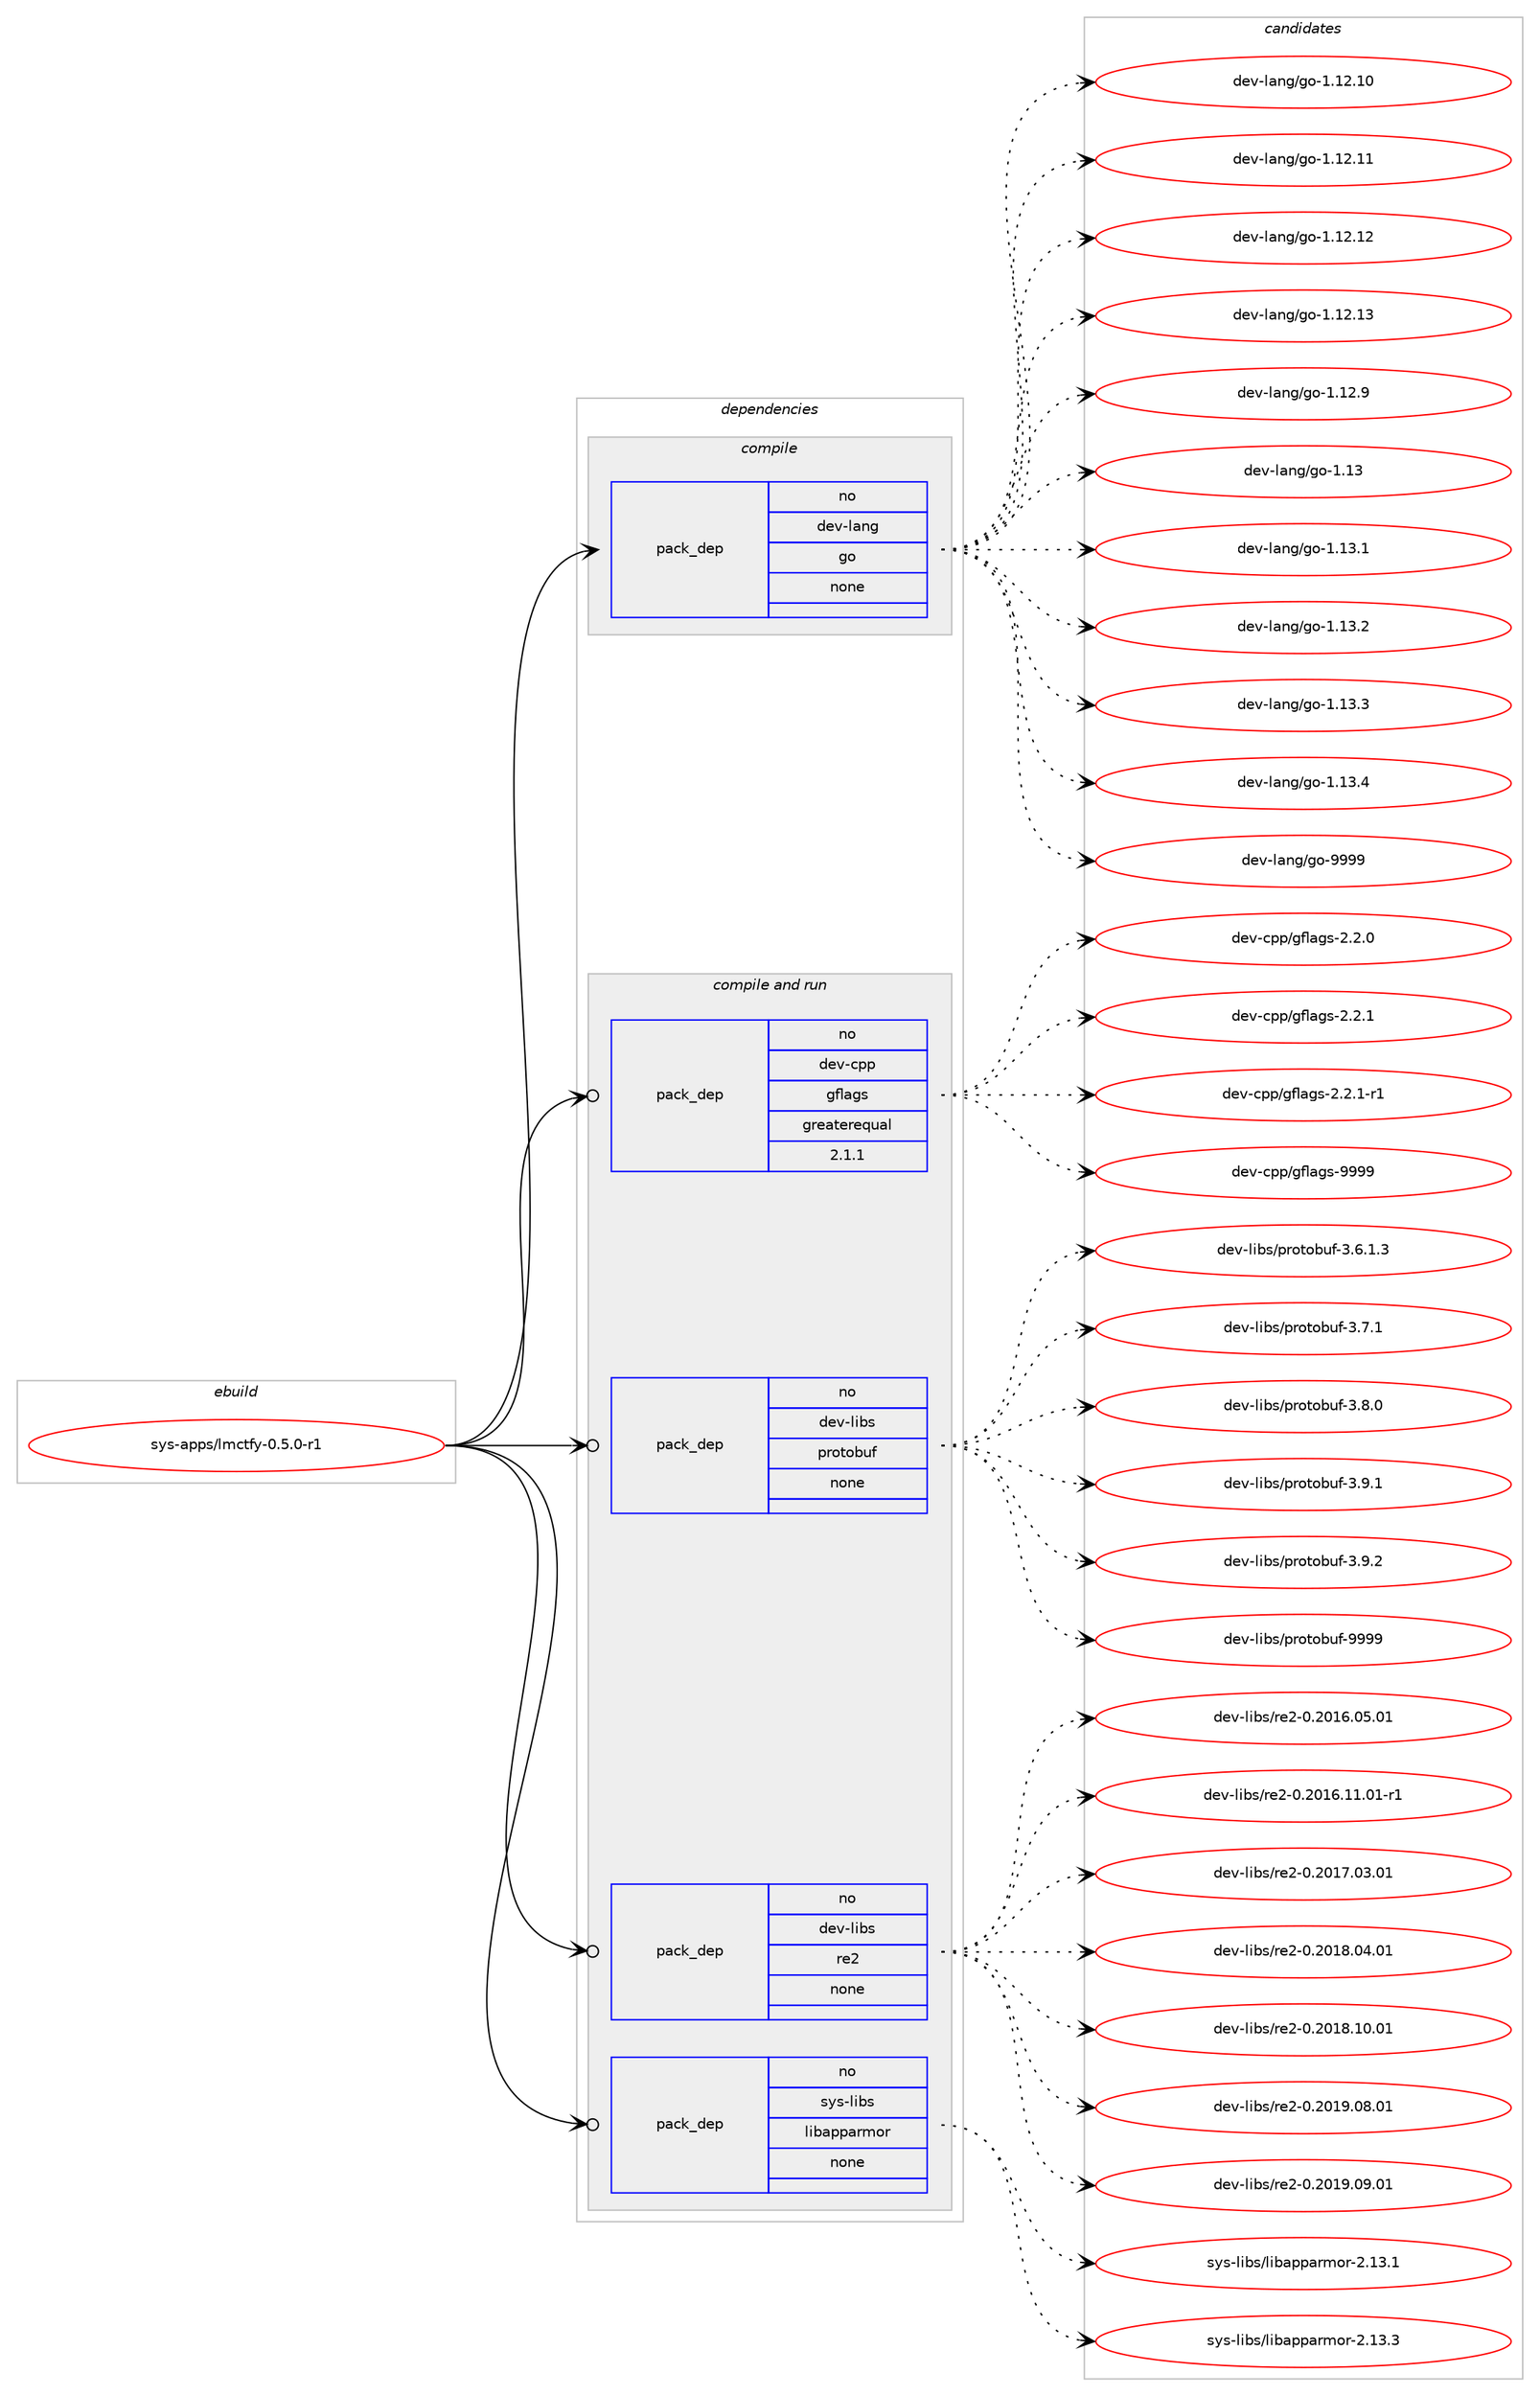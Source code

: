digraph prolog {

# *************
# Graph options
# *************

newrank=true;
concentrate=true;
compound=true;
graph [rankdir=LR,fontname=Helvetica,fontsize=10,ranksep=1.5];#, ranksep=2.5, nodesep=0.2];
edge  [arrowhead=vee];
node  [fontname=Helvetica,fontsize=10];

# **********
# The ebuild
# **********

subgraph cluster_leftcol {
color=gray;
rank=same;
label=<<i>ebuild</i>>;
id [label="sys-apps/lmctfy-0.5.0-r1", color=red, width=4, href="../sys-apps/lmctfy-0.5.0-r1.svg"];
}

# ****************
# The dependencies
# ****************

subgraph cluster_midcol {
color=gray;
label=<<i>dependencies</i>>;
subgraph cluster_compile {
fillcolor="#eeeeee";
style=filled;
label=<<i>compile</i>>;
subgraph pack649806 {
dependency876177 [label=<<TABLE BORDER="0" CELLBORDER="1" CELLSPACING="0" CELLPADDING="4" WIDTH="220"><TR><TD ROWSPAN="6" CELLPADDING="30">pack_dep</TD></TR><TR><TD WIDTH="110">no</TD></TR><TR><TD>dev-lang</TD></TR><TR><TD>go</TD></TR><TR><TD>none</TD></TR><TR><TD></TD></TR></TABLE>>, shape=none, color=blue];
}
id:e -> dependency876177:w [weight=20,style="solid",arrowhead="vee"];
}
subgraph cluster_compileandrun {
fillcolor="#eeeeee";
style=filled;
label=<<i>compile and run</i>>;
subgraph pack649807 {
dependency876178 [label=<<TABLE BORDER="0" CELLBORDER="1" CELLSPACING="0" CELLPADDING="4" WIDTH="220"><TR><TD ROWSPAN="6" CELLPADDING="30">pack_dep</TD></TR><TR><TD WIDTH="110">no</TD></TR><TR><TD>dev-cpp</TD></TR><TR><TD>gflags</TD></TR><TR><TD>greaterequal</TD></TR><TR><TD>2.1.1</TD></TR></TABLE>>, shape=none, color=blue];
}
id:e -> dependency876178:w [weight=20,style="solid",arrowhead="odotvee"];
subgraph pack649808 {
dependency876179 [label=<<TABLE BORDER="0" CELLBORDER="1" CELLSPACING="0" CELLPADDING="4" WIDTH="220"><TR><TD ROWSPAN="6" CELLPADDING="30">pack_dep</TD></TR><TR><TD WIDTH="110">no</TD></TR><TR><TD>dev-libs</TD></TR><TR><TD>protobuf</TD></TR><TR><TD>none</TD></TR><TR><TD></TD></TR></TABLE>>, shape=none, color=blue];
}
id:e -> dependency876179:w [weight=20,style="solid",arrowhead="odotvee"];
subgraph pack649809 {
dependency876180 [label=<<TABLE BORDER="0" CELLBORDER="1" CELLSPACING="0" CELLPADDING="4" WIDTH="220"><TR><TD ROWSPAN="6" CELLPADDING="30">pack_dep</TD></TR><TR><TD WIDTH="110">no</TD></TR><TR><TD>dev-libs</TD></TR><TR><TD>re2</TD></TR><TR><TD>none</TD></TR><TR><TD></TD></TR></TABLE>>, shape=none, color=blue];
}
id:e -> dependency876180:w [weight=20,style="solid",arrowhead="odotvee"];
subgraph pack649810 {
dependency876181 [label=<<TABLE BORDER="0" CELLBORDER="1" CELLSPACING="0" CELLPADDING="4" WIDTH="220"><TR><TD ROWSPAN="6" CELLPADDING="30">pack_dep</TD></TR><TR><TD WIDTH="110">no</TD></TR><TR><TD>sys-libs</TD></TR><TR><TD>libapparmor</TD></TR><TR><TD>none</TD></TR><TR><TD></TD></TR></TABLE>>, shape=none, color=blue];
}
id:e -> dependency876181:w [weight=20,style="solid",arrowhead="odotvee"];
}
subgraph cluster_run {
fillcolor="#eeeeee";
style=filled;
label=<<i>run</i>>;
}
}

# **************
# The candidates
# **************

subgraph cluster_choices {
rank=same;
color=gray;
label=<<i>candidates</i>>;

subgraph choice649806 {
color=black;
nodesep=1;
choice1001011184510897110103471031114549464950464948 [label="dev-lang/go-1.12.10", color=red, width=4,href="../dev-lang/go-1.12.10.svg"];
choice1001011184510897110103471031114549464950464949 [label="dev-lang/go-1.12.11", color=red, width=4,href="../dev-lang/go-1.12.11.svg"];
choice1001011184510897110103471031114549464950464950 [label="dev-lang/go-1.12.12", color=red, width=4,href="../dev-lang/go-1.12.12.svg"];
choice1001011184510897110103471031114549464950464951 [label="dev-lang/go-1.12.13", color=red, width=4,href="../dev-lang/go-1.12.13.svg"];
choice10010111845108971101034710311145494649504657 [label="dev-lang/go-1.12.9", color=red, width=4,href="../dev-lang/go-1.12.9.svg"];
choice1001011184510897110103471031114549464951 [label="dev-lang/go-1.13", color=red, width=4,href="../dev-lang/go-1.13.svg"];
choice10010111845108971101034710311145494649514649 [label="dev-lang/go-1.13.1", color=red, width=4,href="../dev-lang/go-1.13.1.svg"];
choice10010111845108971101034710311145494649514650 [label="dev-lang/go-1.13.2", color=red, width=4,href="../dev-lang/go-1.13.2.svg"];
choice10010111845108971101034710311145494649514651 [label="dev-lang/go-1.13.3", color=red, width=4,href="../dev-lang/go-1.13.3.svg"];
choice10010111845108971101034710311145494649514652 [label="dev-lang/go-1.13.4", color=red, width=4,href="../dev-lang/go-1.13.4.svg"];
choice1001011184510897110103471031114557575757 [label="dev-lang/go-9999", color=red, width=4,href="../dev-lang/go-9999.svg"];
dependency876177:e -> choice1001011184510897110103471031114549464950464948:w [style=dotted,weight="100"];
dependency876177:e -> choice1001011184510897110103471031114549464950464949:w [style=dotted,weight="100"];
dependency876177:e -> choice1001011184510897110103471031114549464950464950:w [style=dotted,weight="100"];
dependency876177:e -> choice1001011184510897110103471031114549464950464951:w [style=dotted,weight="100"];
dependency876177:e -> choice10010111845108971101034710311145494649504657:w [style=dotted,weight="100"];
dependency876177:e -> choice1001011184510897110103471031114549464951:w [style=dotted,weight="100"];
dependency876177:e -> choice10010111845108971101034710311145494649514649:w [style=dotted,weight="100"];
dependency876177:e -> choice10010111845108971101034710311145494649514650:w [style=dotted,weight="100"];
dependency876177:e -> choice10010111845108971101034710311145494649514651:w [style=dotted,weight="100"];
dependency876177:e -> choice10010111845108971101034710311145494649514652:w [style=dotted,weight="100"];
dependency876177:e -> choice1001011184510897110103471031114557575757:w [style=dotted,weight="100"];
}
subgraph choice649807 {
color=black;
nodesep=1;
choice10010111845991121124710310210897103115455046504648 [label="dev-cpp/gflags-2.2.0", color=red, width=4,href="../dev-cpp/gflags-2.2.0.svg"];
choice10010111845991121124710310210897103115455046504649 [label="dev-cpp/gflags-2.2.1", color=red, width=4,href="../dev-cpp/gflags-2.2.1.svg"];
choice100101118459911211247103102108971031154550465046494511449 [label="dev-cpp/gflags-2.2.1-r1", color=red, width=4,href="../dev-cpp/gflags-2.2.1-r1.svg"];
choice100101118459911211247103102108971031154557575757 [label="dev-cpp/gflags-9999", color=red, width=4,href="../dev-cpp/gflags-9999.svg"];
dependency876178:e -> choice10010111845991121124710310210897103115455046504648:w [style=dotted,weight="100"];
dependency876178:e -> choice10010111845991121124710310210897103115455046504649:w [style=dotted,weight="100"];
dependency876178:e -> choice100101118459911211247103102108971031154550465046494511449:w [style=dotted,weight="100"];
dependency876178:e -> choice100101118459911211247103102108971031154557575757:w [style=dotted,weight="100"];
}
subgraph choice649808 {
color=black;
nodesep=1;
choice100101118451081059811547112114111116111981171024551465446494651 [label="dev-libs/protobuf-3.6.1.3", color=red, width=4,href="../dev-libs/protobuf-3.6.1.3.svg"];
choice10010111845108105981154711211411111611198117102455146554649 [label="dev-libs/protobuf-3.7.1", color=red, width=4,href="../dev-libs/protobuf-3.7.1.svg"];
choice10010111845108105981154711211411111611198117102455146564648 [label="dev-libs/protobuf-3.8.0", color=red, width=4,href="../dev-libs/protobuf-3.8.0.svg"];
choice10010111845108105981154711211411111611198117102455146574649 [label="dev-libs/protobuf-3.9.1", color=red, width=4,href="../dev-libs/protobuf-3.9.1.svg"];
choice10010111845108105981154711211411111611198117102455146574650 [label="dev-libs/protobuf-3.9.2", color=red, width=4,href="../dev-libs/protobuf-3.9.2.svg"];
choice100101118451081059811547112114111116111981171024557575757 [label="dev-libs/protobuf-9999", color=red, width=4,href="../dev-libs/protobuf-9999.svg"];
dependency876179:e -> choice100101118451081059811547112114111116111981171024551465446494651:w [style=dotted,weight="100"];
dependency876179:e -> choice10010111845108105981154711211411111611198117102455146554649:w [style=dotted,weight="100"];
dependency876179:e -> choice10010111845108105981154711211411111611198117102455146564648:w [style=dotted,weight="100"];
dependency876179:e -> choice10010111845108105981154711211411111611198117102455146574649:w [style=dotted,weight="100"];
dependency876179:e -> choice10010111845108105981154711211411111611198117102455146574650:w [style=dotted,weight="100"];
dependency876179:e -> choice100101118451081059811547112114111116111981171024557575757:w [style=dotted,weight="100"];
}
subgraph choice649809 {
color=black;
nodesep=1;
choice1001011184510810598115471141015045484650484954464853464849 [label="dev-libs/re2-0.2016.05.01", color=red, width=4,href="../dev-libs/re2-0.2016.05.01.svg"];
choice10010111845108105981154711410150454846504849544649494648494511449 [label="dev-libs/re2-0.2016.11.01-r1", color=red, width=4,href="../dev-libs/re2-0.2016.11.01-r1.svg"];
choice1001011184510810598115471141015045484650484955464851464849 [label="dev-libs/re2-0.2017.03.01", color=red, width=4,href="../dev-libs/re2-0.2017.03.01.svg"];
choice1001011184510810598115471141015045484650484956464852464849 [label="dev-libs/re2-0.2018.04.01", color=red, width=4,href="../dev-libs/re2-0.2018.04.01.svg"];
choice1001011184510810598115471141015045484650484956464948464849 [label="dev-libs/re2-0.2018.10.01", color=red, width=4,href="../dev-libs/re2-0.2018.10.01.svg"];
choice1001011184510810598115471141015045484650484957464856464849 [label="dev-libs/re2-0.2019.08.01", color=red, width=4,href="../dev-libs/re2-0.2019.08.01.svg"];
choice1001011184510810598115471141015045484650484957464857464849 [label="dev-libs/re2-0.2019.09.01", color=red, width=4,href="../dev-libs/re2-0.2019.09.01.svg"];
dependency876180:e -> choice1001011184510810598115471141015045484650484954464853464849:w [style=dotted,weight="100"];
dependency876180:e -> choice10010111845108105981154711410150454846504849544649494648494511449:w [style=dotted,weight="100"];
dependency876180:e -> choice1001011184510810598115471141015045484650484955464851464849:w [style=dotted,weight="100"];
dependency876180:e -> choice1001011184510810598115471141015045484650484956464852464849:w [style=dotted,weight="100"];
dependency876180:e -> choice1001011184510810598115471141015045484650484956464948464849:w [style=dotted,weight="100"];
dependency876180:e -> choice1001011184510810598115471141015045484650484957464856464849:w [style=dotted,weight="100"];
dependency876180:e -> choice1001011184510810598115471141015045484650484957464857464849:w [style=dotted,weight="100"];
}
subgraph choice649810 {
color=black;
nodesep=1;
choice11512111545108105981154710810598971121129711410911111445504649514649 [label="sys-libs/libapparmor-2.13.1", color=red, width=4,href="../sys-libs/libapparmor-2.13.1.svg"];
choice11512111545108105981154710810598971121129711410911111445504649514651 [label="sys-libs/libapparmor-2.13.3", color=red, width=4,href="../sys-libs/libapparmor-2.13.3.svg"];
dependency876181:e -> choice11512111545108105981154710810598971121129711410911111445504649514649:w [style=dotted,weight="100"];
dependency876181:e -> choice11512111545108105981154710810598971121129711410911111445504649514651:w [style=dotted,weight="100"];
}
}

}
